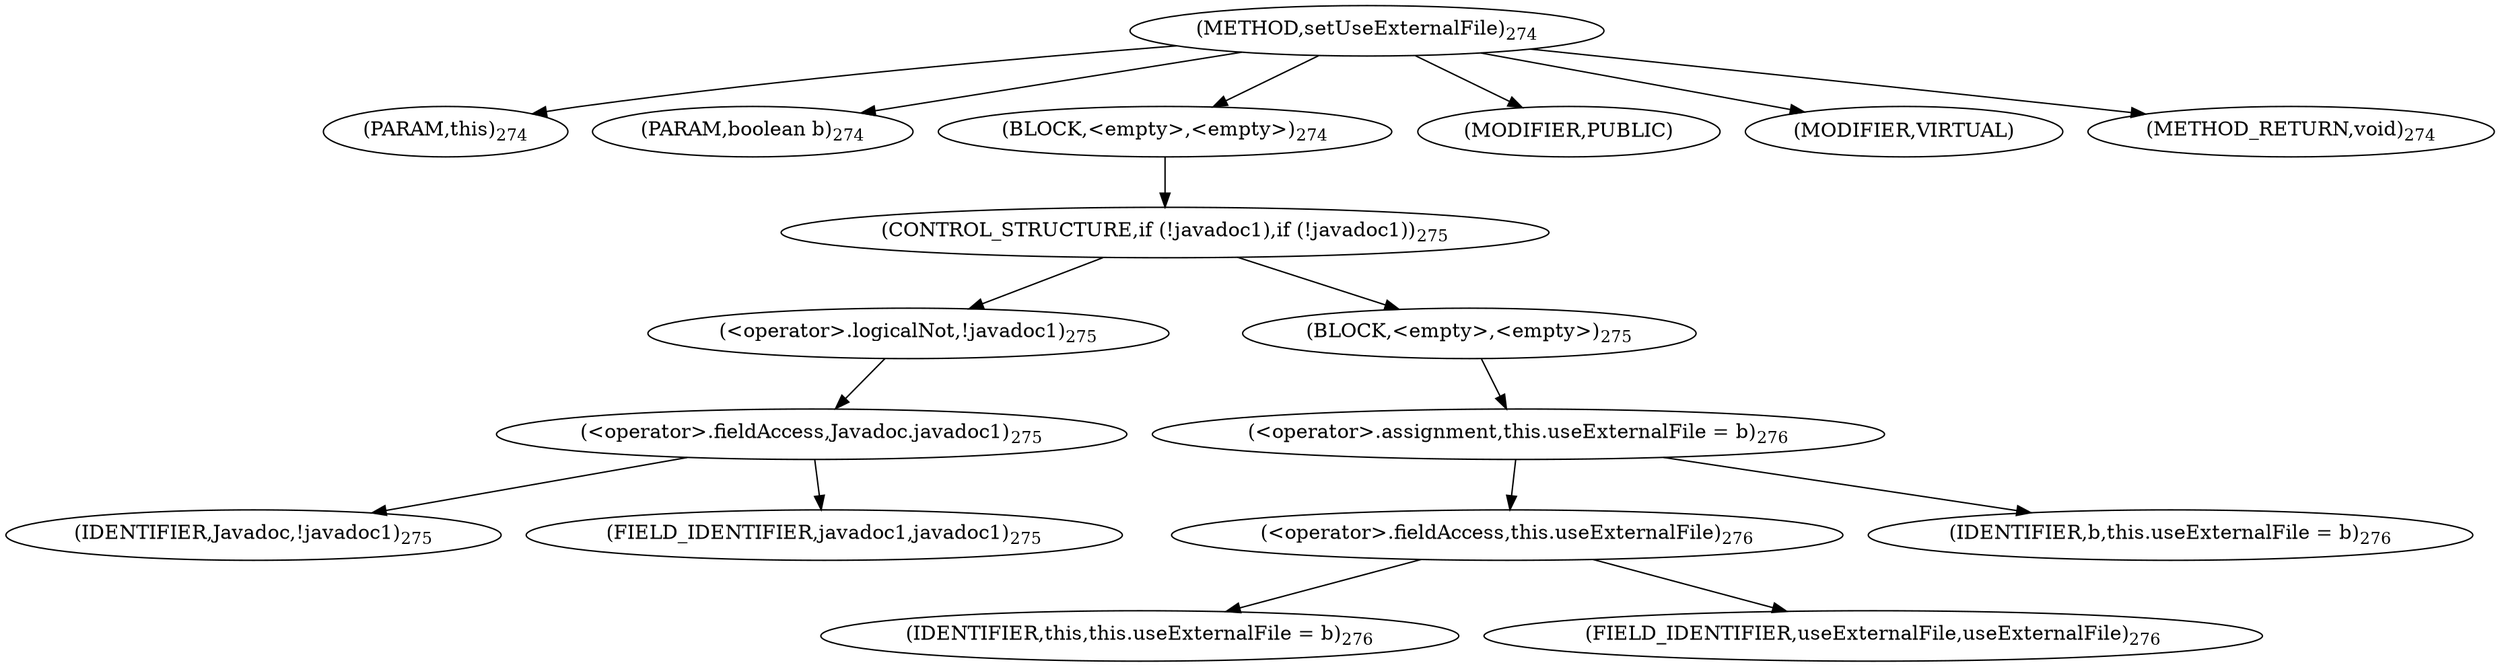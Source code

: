 digraph "setUseExternalFile" {  
"858" [label = <(METHOD,setUseExternalFile)<SUB>274</SUB>> ]
"859" [label = <(PARAM,this)<SUB>274</SUB>> ]
"860" [label = <(PARAM,boolean b)<SUB>274</SUB>> ]
"861" [label = <(BLOCK,&lt;empty&gt;,&lt;empty&gt;)<SUB>274</SUB>> ]
"862" [label = <(CONTROL_STRUCTURE,if (!javadoc1),if (!javadoc1))<SUB>275</SUB>> ]
"863" [label = <(&lt;operator&gt;.logicalNot,!javadoc1)<SUB>275</SUB>> ]
"864" [label = <(&lt;operator&gt;.fieldAccess,Javadoc.javadoc1)<SUB>275</SUB>> ]
"865" [label = <(IDENTIFIER,Javadoc,!javadoc1)<SUB>275</SUB>> ]
"866" [label = <(FIELD_IDENTIFIER,javadoc1,javadoc1)<SUB>275</SUB>> ]
"867" [label = <(BLOCK,&lt;empty&gt;,&lt;empty&gt;)<SUB>275</SUB>> ]
"868" [label = <(&lt;operator&gt;.assignment,this.useExternalFile = b)<SUB>276</SUB>> ]
"869" [label = <(&lt;operator&gt;.fieldAccess,this.useExternalFile)<SUB>276</SUB>> ]
"870" [label = <(IDENTIFIER,this,this.useExternalFile = b)<SUB>276</SUB>> ]
"871" [label = <(FIELD_IDENTIFIER,useExternalFile,useExternalFile)<SUB>276</SUB>> ]
"872" [label = <(IDENTIFIER,b,this.useExternalFile = b)<SUB>276</SUB>> ]
"873" [label = <(MODIFIER,PUBLIC)> ]
"874" [label = <(MODIFIER,VIRTUAL)> ]
"875" [label = <(METHOD_RETURN,void)<SUB>274</SUB>> ]
  "858" -> "859" 
  "858" -> "860" 
  "858" -> "861" 
  "858" -> "873" 
  "858" -> "874" 
  "858" -> "875" 
  "861" -> "862" 
  "862" -> "863" 
  "862" -> "867" 
  "863" -> "864" 
  "864" -> "865" 
  "864" -> "866" 
  "867" -> "868" 
  "868" -> "869" 
  "868" -> "872" 
  "869" -> "870" 
  "869" -> "871" 
}
